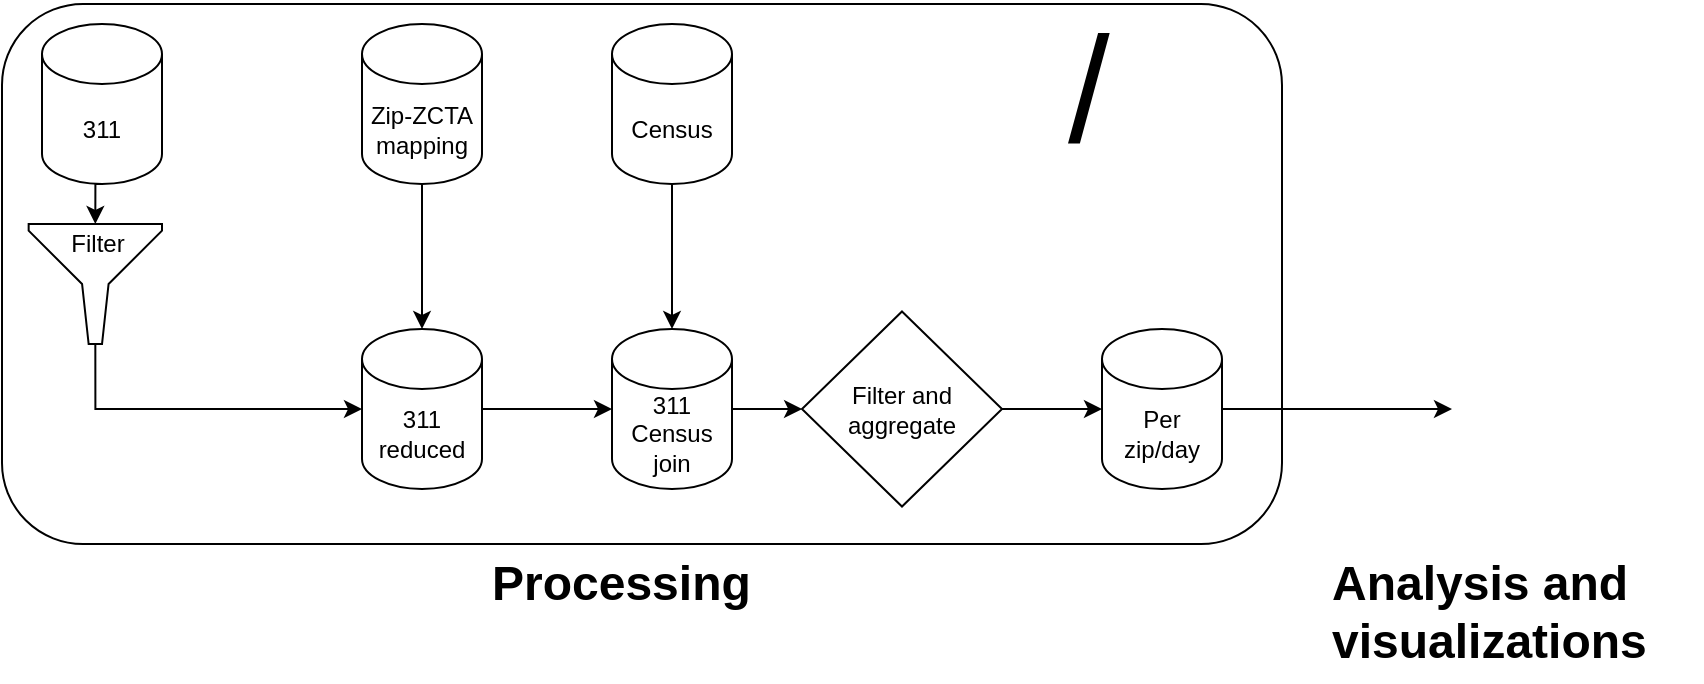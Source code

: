<mxfile version="14.0.0" type="github">
  <diagram id="gOXbbLbBrHLEqTpnTvzm" name="Page-1">
    <mxGraphModel dx="1381" dy="1175" grid="1" gridSize="10" guides="1" tooltips="1" connect="1" arrows="1" fold="1" page="1" pageScale="1" pageWidth="850" pageHeight="1100" math="0" shadow="0">
      <root>
        <mxCell id="0" />
        <mxCell id="1" parent="0" />
        <mxCell id="bKgu3u-lsuvOuRAf6VTa-37" value="" style="rounded=1;whiteSpace=wrap;html=1;" parent="1" vertex="1">
          <mxGeometry x="90" y="120" width="640" height="270" as="geometry" />
        </mxCell>
        <mxCell id="bKgu3u-lsuvOuRAf6VTa-9" style="edgeStyle=orthogonalEdgeStyle;rounded=0;orthogonalLoop=1;jettySize=auto;html=1;exitX=0.5;exitY=1;exitDx=0;exitDy=0;exitPerimeter=0;entryX=0.5;entryY=0;entryDx=0;entryDy=0;entryPerimeter=0;" parent="1" source="bKgu3u-lsuvOuRAf6VTa-2" target="bKgu3u-lsuvOuRAf6VTa-6" edge="1">
          <mxGeometry relative="1" as="geometry" />
        </mxCell>
        <mxCell id="bKgu3u-lsuvOuRAf6VTa-2" value="&lt;div&gt;311&lt;/div&gt;" style="shape=cylinder3;whiteSpace=wrap;html=1;boundedLbl=1;backgroundOutline=1;size=15;" parent="1" vertex="1">
          <mxGeometry x="110" y="130" width="60" height="80" as="geometry" />
        </mxCell>
        <mxCell id="bKgu3u-lsuvOuRAf6VTa-29" style="edgeStyle=orthogonalEdgeStyle;rounded=0;orthogonalLoop=1;jettySize=auto;html=1;exitX=0.5;exitY=1;exitDx=0;exitDy=0;exitPerimeter=0;endArrow=classic;endFill=1;strokeColor=#000000;" parent="1" source="bKgu3u-lsuvOuRAf6VTa-3" target="bKgu3u-lsuvOuRAf6VTa-23" edge="1">
          <mxGeometry relative="1" as="geometry" />
        </mxCell>
        <mxCell id="bKgu3u-lsuvOuRAf6VTa-3" value="&lt;div&gt;Census&lt;/div&gt;" style="shape=cylinder3;whiteSpace=wrap;html=1;boundedLbl=1;backgroundOutline=1;size=15;" parent="1" vertex="1">
          <mxGeometry x="395" y="130" width="60" height="80" as="geometry" />
        </mxCell>
        <mxCell id="bKgu3u-lsuvOuRAf6VTa-13" style="edgeStyle=orthogonalEdgeStyle;rounded=0;orthogonalLoop=1;jettySize=auto;html=1;exitX=0.5;exitY=1;exitDx=0;exitDy=0;exitPerimeter=0;entryX=0.5;entryY=0;entryDx=0;entryDy=0;entryPerimeter=0;" parent="1" source="bKgu3u-lsuvOuRAf6VTa-4" target="bKgu3u-lsuvOuRAf6VTa-7" edge="1">
          <mxGeometry relative="1" as="geometry" />
        </mxCell>
        <mxCell id="bKgu3u-lsuvOuRAf6VTa-4" value="Zip-ZCTA mapping" style="shape=cylinder3;whiteSpace=wrap;html=1;boundedLbl=1;backgroundOutline=1;size=15;" parent="1" vertex="1">
          <mxGeometry x="270" y="130" width="60" height="80" as="geometry" />
        </mxCell>
        <mxCell id="ivacXZoAtBD-5RKts1cs-8" style="edgeStyle=orthogonalEdgeStyle;rounded=0;orthogonalLoop=1;jettySize=auto;html=1;exitX=1;exitY=0.5;exitDx=0;exitDy=0;exitPerimeter=0;" parent="1" source="bKgu3u-lsuvOuRAf6VTa-5" target="bKgu3u-lsuvOuRAf6VTa-36" edge="1">
          <mxGeometry relative="1" as="geometry" />
        </mxCell>
        <mxCell id="bKgu3u-lsuvOuRAf6VTa-5" value="Per zip/day" style="shape=cylinder3;whiteSpace=wrap;html=1;boundedLbl=1;backgroundOutline=1;size=15;" parent="1" vertex="1">
          <mxGeometry x="640" y="282.5" width="60" height="80" as="geometry" />
        </mxCell>
        <mxCell id="bKgu3u-lsuvOuRAf6VTa-14" style="edgeStyle=orthogonalEdgeStyle;rounded=0;orthogonalLoop=1;jettySize=auto;html=1;exitX=0.5;exitY=1;exitDx=0;exitDy=0;exitPerimeter=0;entryX=0;entryY=0.5;entryDx=0;entryDy=0;entryPerimeter=0;" parent="1" source="bKgu3u-lsuvOuRAf6VTa-6" target="bKgu3u-lsuvOuRAf6VTa-7" edge="1">
          <mxGeometry relative="1" as="geometry" />
        </mxCell>
        <mxCell id="bKgu3u-lsuvOuRAf6VTa-6" value="" style="aspect=fixed;pointerEvents=1;shadow=0;dashed=0;html=1;labelPosition=center;verticalLabelPosition=bottom;verticalAlign=top;align=center;shape=mxgraph.mscae.enterprise.filter" parent="1" vertex="1">
          <mxGeometry x="103.33" y="230" width="66.67" height="60" as="geometry" />
        </mxCell>
        <mxCell id="bKgu3u-lsuvOuRAf6VTa-27" style="edgeStyle=orthogonalEdgeStyle;rounded=0;orthogonalLoop=1;jettySize=auto;html=1;exitX=1;exitY=0.5;exitDx=0;exitDy=0;exitPerimeter=0;entryX=0;entryY=0.5;entryDx=0;entryDy=0;entryPerimeter=0;endArrow=classic;endFill=1;strokeColor=#000000;" parent="1" source="bKgu3u-lsuvOuRAf6VTa-7" target="bKgu3u-lsuvOuRAf6VTa-23" edge="1">
          <mxGeometry relative="1" as="geometry" />
        </mxCell>
        <mxCell id="bKgu3u-lsuvOuRAf6VTa-7" value="311 reduced" style="shape=cylinder3;whiteSpace=wrap;html=1;boundedLbl=1;backgroundOutline=1;size=15;" parent="1" vertex="1">
          <mxGeometry x="270" y="282.5" width="60" height="80" as="geometry" />
        </mxCell>
        <mxCell id="bKgu3u-lsuvOuRAf6VTa-34" style="edgeStyle=orthogonalEdgeStyle;rounded=0;orthogonalLoop=1;jettySize=auto;html=1;exitX=1;exitY=0.5;exitDx=0;exitDy=0;exitPerimeter=0;endArrow=classic;endFill=1;strokeColor=#000000;" parent="1" source="bKgu3u-lsuvOuRAf6VTa-23" target="bKgu3u-lsuvOuRAf6VTa-30" edge="1">
          <mxGeometry relative="1" as="geometry" />
        </mxCell>
        <mxCell id="bKgu3u-lsuvOuRAf6VTa-23" value="311&lt;div&gt;Census&lt;/div&gt;&lt;div&gt;join&lt;br&gt;&lt;/div&gt;" style="shape=cylinder3;whiteSpace=wrap;html=1;boundedLbl=1;backgroundOutline=1;size=15;" parent="1" vertex="1">
          <mxGeometry x="395" y="282.5" width="60" height="80" as="geometry" />
        </mxCell>
        <mxCell id="bKgu3u-lsuvOuRAf6VTa-35" style="edgeStyle=orthogonalEdgeStyle;rounded=0;orthogonalLoop=1;jettySize=auto;html=1;exitX=1;exitY=0.5;exitDx=0;exitDy=0;entryX=0;entryY=0.5;entryDx=0;entryDy=0;entryPerimeter=0;endArrow=classic;endFill=1;strokeColor=#000000;" parent="1" source="bKgu3u-lsuvOuRAf6VTa-30" target="bKgu3u-lsuvOuRAf6VTa-5" edge="1">
          <mxGeometry relative="1" as="geometry" />
        </mxCell>
        <mxCell id="bKgu3u-lsuvOuRAf6VTa-30" value="&lt;div&gt;Filter and aggregate&lt;/div&gt;" style="rhombus;whiteSpace=wrap;html=1;" parent="1" vertex="1">
          <mxGeometry x="490" y="273.75" width="100" height="97.5" as="geometry" />
        </mxCell>
        <mxCell id="bKgu3u-lsuvOuRAf6VTa-36" value="" style="shape=image;html=1;verticalAlign=top;verticalLabelPosition=bottom;labelBackgroundColor=#ffffff;imageAspect=0;aspect=fixed;image=https://cdn4.iconfinder.com/data/icons/logos-and-brands/512/267_Python_logo-128.png" parent="1" vertex="1">
          <mxGeometry x="815" y="292.5" width="60" height="60" as="geometry" />
        </mxCell>
        <mxCell id="ivacXZoAtBD-5RKts1cs-2" value="" style="shape=image;verticalLabelPosition=bottom;labelBackgroundColor=#ffffff;verticalAlign=top;aspect=fixed;imageAspect=0;image=https://spark.apache.org/docs/latest/api/python/_static/spark-logo-hd.png;" parent="1" vertex="1">
          <mxGeometry x="500" y="120.43" width="124" height="79.57" as="geometry" />
        </mxCell>
        <mxCell id="ivacXZoAtBD-5RKts1cs-5" value="&lt;h1&gt;Processing&lt;/h1&gt;&lt;p&gt;&lt;br&gt;&lt;/p&gt;" style="text;html=1;strokeColor=none;fillColor=none;spacing=5;spacingTop=-20;whiteSpace=wrap;overflow=hidden;rounded=0;" parent="1" vertex="1">
          <mxGeometry x="330" y="390" width="190" height="40" as="geometry" />
        </mxCell>
        <mxCell id="ivacXZoAtBD-5RKts1cs-6" value="&lt;h1&gt;Analysis and visualizations&lt;/h1&gt;&lt;p&gt;&lt;br&gt;&lt;/p&gt;" style="text;html=1;strokeColor=none;fillColor=none;spacing=5;spacingTop=-20;whiteSpace=wrap;overflow=hidden;rounded=0;" parent="1" vertex="1">
          <mxGeometry x="750" y="390" width="190" height="68.75" as="geometry" />
        </mxCell>
        <mxCell id="-PfhaH_p1bHN7OEi4aIh-2" value="/&lt;br&gt;" style="text;strokeColor=none;fillColor=none;spacing=0;spacingTop=0;overflow=hidden;rounded=0;fontSize=75;align=left;verticalAlign=middle;html=1;" vertex="1" parent="1">
          <mxGeometry x="623" y="118" width="86" height="74.58" as="geometry" />
        </mxCell>
        <mxCell id="-PfhaH_p1bHN7OEi4aIh-4" value="" style="shape=image;html=1;verticalAlign=top;verticalLabelPosition=bottom;labelBackgroundColor=#ffffff;imageAspect=0;aspect=fixed;image=https://cdn4.iconfinder.com/data/icons/logos-and-brands/512/267_Python_logo-128.png" vertex="1" parent="1">
          <mxGeometry x="649" y="130.21" width="60" height="60" as="geometry" />
        </mxCell>
        <mxCell id="-PfhaH_p1bHN7OEi4aIh-8" value="Filter" style="text;html=1;strokeColor=none;fillColor=none;align=center;verticalAlign=middle;whiteSpace=wrap;rounded=0;fontSize=12;" vertex="1" parent="1">
          <mxGeometry x="118.28" y="230" width="40" height="20" as="geometry" />
        </mxCell>
      </root>
    </mxGraphModel>
  </diagram>
</mxfile>
